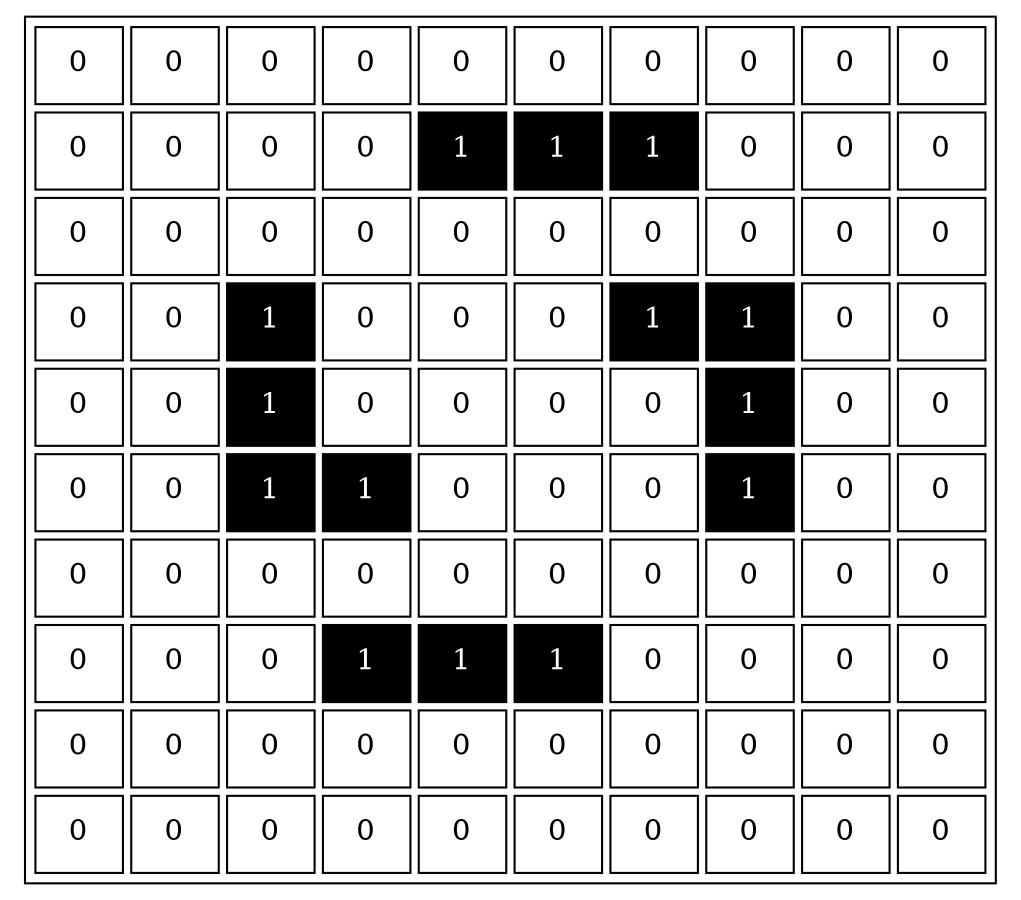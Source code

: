 digraph G{
                tbl [
                    shape=plaintext
                    label=<
                        <table cellspacing='4'>
                <tr><td cellpadding="10" bgcolor="white"> <font color="black">0</font> </td><td cellpadding="10" bgcolor="white"> <font color="black">0</font> </td><td cellpadding="10" bgcolor="white"> <font color="black">0</font> </td><td cellpadding="10" bgcolor="white"> <font color="black">0</font> </td><td cellpadding="10" bgcolor="white"> <font color="black">0</font> </td><td cellpadding="10" bgcolor="white"> <font color="black">0</font> </td><td cellpadding="10" bgcolor="white"> <font color="black">0</font> </td><td cellpadding="10" bgcolor="white"> <font color="black">0</font> </td><td cellpadding="10" bgcolor="white"> <font color="black">0</font> </td><td cellpadding="10" bgcolor="white"> <font color="black">0</font> </td></tr><tr><td cellpadding="10" bgcolor="white"> <font color="black">0</font> </td><td cellpadding="10" bgcolor="white"> <font color="black">0</font> </td><td cellpadding="10" bgcolor="white"> <font color="black">0</font> </td><td cellpadding="10" bgcolor="white"> <font color="black">0</font> </td><td cellpadding="10" bgcolor="black"> <font color="white">1</font> </td><td cellpadding="10" bgcolor="black"> <font color="white">1</font> </td><td cellpadding="10" bgcolor="black"> <font color="white">1</font> </td><td cellpadding="10" bgcolor="white"> <font color="black">0</font> </td><td cellpadding="10" bgcolor="white"> <font color="black">0</font> </td><td cellpadding="10" bgcolor="white"> <font color="black">0</font> </td></tr><tr><td cellpadding="10" bgcolor="white"> <font color="black">0</font> </td><td cellpadding="10" bgcolor="white"> <font color="black">0</font> </td><td cellpadding="10" bgcolor="white"> <font color="black">0</font> </td><td cellpadding="10" bgcolor="white"> <font color="black">0</font> </td><td cellpadding="10" bgcolor="white"> <font color="black">0</font> </td><td cellpadding="10" bgcolor="white"> <font color="black">0</font> </td><td cellpadding="10" bgcolor="white"> <font color="black">0</font> </td><td cellpadding="10" bgcolor="white"> <font color="black">0</font> </td><td cellpadding="10" bgcolor="white"> <font color="black">0</font> </td><td cellpadding="10" bgcolor="white"> <font color="black">0</font> </td></tr><tr><td cellpadding="10" bgcolor="white"> <font color="black">0</font> </td><td cellpadding="10" bgcolor="white"> <font color="black">0</font> </td><td cellpadding="10" bgcolor="black"> <font color="white">1</font> </td><td cellpadding="10" bgcolor="white"> <font color="black">0</font> </td><td cellpadding="10" bgcolor="white"> <font color="black">0</font> </td><td cellpadding="10" bgcolor="white"> <font color="black">0</font> </td><td cellpadding="10" bgcolor="black"> <font color="white">1</font> </td><td cellpadding="10" bgcolor="black"> <font color="white">1</font> </td><td cellpadding="10" bgcolor="white"> <font color="black">0</font> </td><td cellpadding="10" bgcolor="white"> <font color="black">0</font> </td></tr><tr><td cellpadding="10" bgcolor="white"> <font color="black">0</font> </td><td cellpadding="10" bgcolor="white"> <font color="black">0</font> </td><td cellpadding="10" bgcolor="black"> <font color="white">1</font> </td><td cellpadding="10" bgcolor="white"> <font color="black">0</font> </td><td cellpadding="10" bgcolor="white"> <font color="black">0</font> </td><td cellpadding="10" bgcolor="white"> <font color="black">0</font> </td><td cellpadding="10" bgcolor="white"> <font color="black">0</font> </td><td cellpadding="10" bgcolor="black"> <font color="white">1</font> </td><td cellpadding="10" bgcolor="white"> <font color="black">0</font> </td><td cellpadding="10" bgcolor="white"> <font color="black">0</font> </td></tr><tr><td cellpadding="10" bgcolor="white"> <font color="black">0</font> </td><td cellpadding="10" bgcolor="white"> <font color="black">0</font> </td><td cellpadding="10" bgcolor="black"> <font color="white">1</font> </td><td cellpadding="10" bgcolor="black"> <font color="white">1</font> </td><td cellpadding="10" bgcolor="white"> <font color="black">0</font> </td><td cellpadding="10" bgcolor="white"> <font color="black">0</font> </td><td cellpadding="10" bgcolor="white"> <font color="black">0</font> </td><td cellpadding="10" bgcolor="black"> <font color="white">1</font> </td><td cellpadding="10" bgcolor="white"> <font color="black">0</font> </td><td cellpadding="10" bgcolor="white"> <font color="black">0</font> </td></tr><tr><td cellpadding="10" bgcolor="white"> <font color="black">0</font> </td><td cellpadding="10" bgcolor="white"> <font color="black">0</font> </td><td cellpadding="10" bgcolor="white"> <font color="black">0</font> </td><td cellpadding="10" bgcolor="white"> <font color="black">0</font> </td><td cellpadding="10" bgcolor="white"> <font color="black">0</font> </td><td cellpadding="10" bgcolor="white"> <font color="black">0</font> </td><td cellpadding="10" bgcolor="white"> <font color="black">0</font> </td><td cellpadding="10" bgcolor="white"> <font color="black">0</font> </td><td cellpadding="10" bgcolor="white"> <font color="black">0</font> </td><td cellpadding="10" bgcolor="white"> <font color="black">0</font> </td></tr><tr><td cellpadding="10" bgcolor="white"> <font color="black">0</font> </td><td cellpadding="10" bgcolor="white"> <font color="black">0</font> </td><td cellpadding="10" bgcolor="white"> <font color="black">0</font> </td><td cellpadding="10" bgcolor="black"> <font color="white">1</font> </td><td cellpadding="10" bgcolor="black"> <font color="white">1</font> </td><td cellpadding="10" bgcolor="black"> <font color="white">1</font> </td><td cellpadding="10" bgcolor="white"> <font color="black">0</font> </td><td cellpadding="10" bgcolor="white"> <font color="black">0</font> </td><td cellpadding="10" bgcolor="white"> <font color="black">0</font> </td><td cellpadding="10" bgcolor="white"> <font color="black">0</font> </td></tr><tr><td cellpadding="10" bgcolor="white"> <font color="black">0</font> </td><td cellpadding="10" bgcolor="white"> <font color="black">0</font> </td><td cellpadding="10" bgcolor="white"> <font color="black">0</font> </td><td cellpadding="10" bgcolor="white"> <font color="black">0</font> </td><td cellpadding="10" bgcolor="white"> <font color="black">0</font> </td><td cellpadding="10" bgcolor="white"> <font color="black">0</font> </td><td cellpadding="10" bgcolor="white"> <font color="black">0</font> </td><td cellpadding="10" bgcolor="white"> <font color="black">0</font> </td><td cellpadding="10" bgcolor="white"> <font color="black">0</font> </td><td cellpadding="10" bgcolor="white"> <font color="black">0</font> </td></tr><tr><td cellpadding="10" bgcolor="white"> <font color="black">0</font> </td><td cellpadding="10" bgcolor="white"> <font color="black">0</font> </td><td cellpadding="10" bgcolor="white"> <font color="black">0</font> </td><td cellpadding="10" bgcolor="white"> <font color="black">0</font> </td><td cellpadding="10" bgcolor="white"> <font color="black">0</font> </td><td cellpadding="10" bgcolor="white"> <font color="black">0</font> </td><td cellpadding="10" bgcolor="white"> <font color="black">0</font> </td><td cellpadding="10" bgcolor="white"> <font color="black">0</font> </td><td cellpadding="10" bgcolor="white"> <font color="black">0</font> </td><td cellpadding="10" bgcolor="white"> <font color="black">0</font> </td></tr></table>>];}